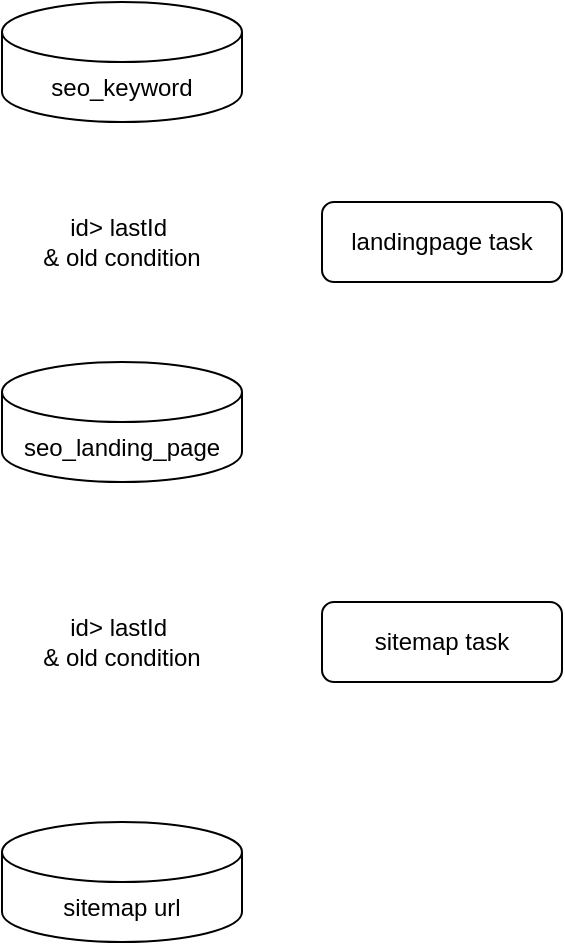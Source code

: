 <mxfile version="24.7.12">
  <diagram name="第 1 页" id="STSwXJr2R3Cg8cmrVPv_">
    <mxGraphModel dx="1659" dy="658" grid="1" gridSize="10" guides="1" tooltips="1" connect="1" arrows="1" fold="1" page="1" pageScale="1" pageWidth="827" pageHeight="1169" math="0" shadow="0">
      <root>
        <mxCell id="0" />
        <mxCell id="1" parent="0" />
        <mxCell id="d4BILulHISjDFHl3fJtC-1" value="landingpage task" style="rounded=1;whiteSpace=wrap;html=1;" parent="1" vertex="1">
          <mxGeometry x="320" y="160" width="120" height="40" as="geometry" />
        </mxCell>
        <mxCell id="KZSEV4e5NZ8by4DjpRPQ-2" value="sitemap task" style="rounded=1;whiteSpace=wrap;html=1;" vertex="1" parent="1">
          <mxGeometry x="320" y="360" width="120" height="40" as="geometry" />
        </mxCell>
        <mxCell id="KZSEV4e5NZ8by4DjpRPQ-3" value="seo_keyword" style="shape=cylinder3;whiteSpace=wrap;html=1;boundedLbl=1;backgroundOutline=1;size=15;" vertex="1" parent="1">
          <mxGeometry x="160" y="60" width="120" height="60" as="geometry" />
        </mxCell>
        <mxCell id="KZSEV4e5NZ8by4DjpRPQ-4" value="seo_landing_page" style="shape=cylinder3;whiteSpace=wrap;html=1;boundedLbl=1;backgroundOutline=1;size=15;" vertex="1" parent="1">
          <mxGeometry x="160" y="240" width="120" height="60" as="geometry" />
        </mxCell>
        <mxCell id="KZSEV4e5NZ8by4DjpRPQ-5" value="sitemap url" style="shape=cylinder3;whiteSpace=wrap;html=1;boundedLbl=1;backgroundOutline=1;size=15;" vertex="1" parent="1">
          <mxGeometry x="160" y="470" width="120" height="60" as="geometry" />
        </mxCell>
        <mxCell id="KZSEV4e5NZ8by4DjpRPQ-6" value="id&amp;gt; lastId&amp;nbsp;&lt;div&gt;&amp;amp; old condition&lt;/div&gt;" style="text;html=1;align=center;verticalAlign=middle;whiteSpace=wrap;rounded=0;" vertex="1" parent="1">
          <mxGeometry x="160" y="165" width="120" height="30" as="geometry" />
        </mxCell>
        <mxCell id="KZSEV4e5NZ8by4DjpRPQ-7" value="id&amp;gt; lastId&amp;nbsp;&lt;div&gt;&amp;amp; old condition&lt;/div&gt;" style="text;html=1;align=center;verticalAlign=middle;whiteSpace=wrap;rounded=0;" vertex="1" parent="1">
          <mxGeometry x="160" y="365" width="120" height="30" as="geometry" />
        </mxCell>
      </root>
    </mxGraphModel>
  </diagram>
</mxfile>
